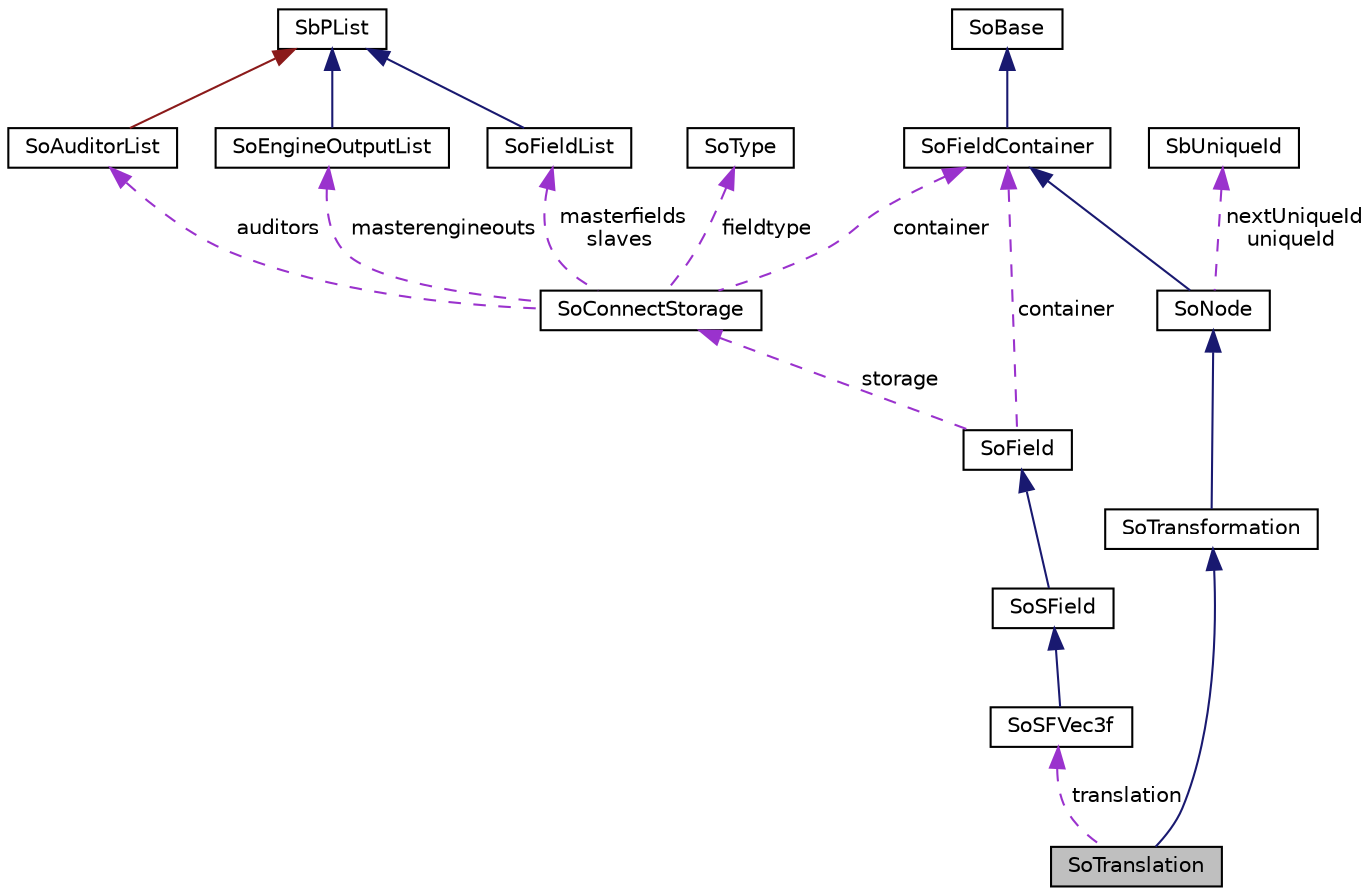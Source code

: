 digraph "SoTranslation"
{
 // LATEX_PDF_SIZE
  edge [fontname="Helvetica",fontsize="10",labelfontname="Helvetica",labelfontsize="10"];
  node [fontname="Helvetica",fontsize="10",shape=record];
  Node1 [label="SoTranslation",height=0.2,width=0.4,color="black", fillcolor="grey75", style="filled", fontcolor="black",tooltip="The SoTranslation class is a node type for specifying geometry translations."];
  Node2 -> Node1 [dir="back",color="midnightblue",fontsize="10",style="solid",fontname="Helvetica"];
  Node2 [label="SoTransformation",height=0.2,width=0.4,color="black", fillcolor="white", style="filled",URL="$classSoTransformation.html",tooltip="The SoTransformation class is the abstract base class for transformation nodes."];
  Node3 -> Node2 [dir="back",color="midnightblue",fontsize="10",style="solid",fontname="Helvetica"];
  Node3 [label="SoNode",height=0.2,width=0.4,color="black", fillcolor="white", style="filled",URL="$classSoNode.html",tooltip="The SoNode class is the base class for nodes used in scene graphs."];
  Node4 -> Node3 [dir="back",color="midnightblue",fontsize="10",style="solid",fontname="Helvetica"];
  Node4 [label="SoFieldContainer",height=0.2,width=0.4,color="black", fillcolor="white", style="filled",URL="$classSoFieldContainer.html",tooltip="The SoFieldContainer class is a base class for all classes that contain fields."];
  Node5 -> Node4 [dir="back",color="midnightblue",fontsize="10",style="solid",fontname="Helvetica"];
  Node5 [label="SoBase",height=0.2,width=0.4,color="black", fillcolor="white", style="filled",URL="$classSoBase.html",tooltip="The SoBase class is the top-level superclass for a number of class-hierarchies."];
  Node6 -> Node3 [dir="back",color="darkorchid3",fontsize="10",style="dashed",label=" nextUniqueId\nuniqueId" ,fontname="Helvetica"];
  Node6 [label="SbUniqueId",height=0.2,width=0.4,color="black", fillcolor="white", style="filled",URL="$classSbUniqueId.html",tooltip="SbUniqueId is an integer type for node identifiers."];
  Node7 -> Node1 [dir="back",color="darkorchid3",fontsize="10",style="dashed",label=" translation" ,fontname="Helvetica"];
  Node7 [label="SoSFVec3f",height=0.2,width=0.4,color="black", fillcolor="white", style="filled",URL="$classSoSFVec3f.html",tooltip="The SoSFVec3f class is a container for an SbVec3f vector."];
  Node8 -> Node7 [dir="back",color="midnightblue",fontsize="10",style="solid",fontname="Helvetica"];
  Node8 [label="SoSField",height=0.2,width=0.4,color="black", fillcolor="white", style="filled",URL="$classSoSField.html",tooltip="The SoSField class is the base class for fields which contains only a single value."];
  Node9 -> Node8 [dir="back",color="midnightblue",fontsize="10",style="solid",fontname="Helvetica"];
  Node9 [label="SoField",height=0.2,width=0.4,color="black", fillcolor="white", style="filled",URL="$classSoField.html",tooltip="The SoField class is the top-level abstract base class for fields."];
  Node4 -> Node9 [dir="back",color="darkorchid3",fontsize="10",style="dashed",label=" container" ,fontname="Helvetica"];
  Node10 -> Node9 [dir="back",color="darkorchid3",fontsize="10",style="dashed",label=" storage" ,fontname="Helvetica"];
  Node10 [label="SoConnectStorage",height=0.2,width=0.4,color="black", fillcolor="white", style="filled",URL="$classSoConnectStorage.html",tooltip=" "];
  Node11 -> Node10 [dir="back",color="darkorchid3",fontsize="10",style="dashed",label=" masterfields\nslaves" ,fontname="Helvetica"];
  Node11 [label="SoFieldList",height=0.2,width=0.4,color="black", fillcolor="white", style="filled",URL="$classSoFieldList.html",tooltip="The SoFieldList class is a container for pointers to SoField objects."];
  Node12 -> Node11 [dir="back",color="midnightblue",fontsize="10",style="solid",fontname="Helvetica"];
  Node12 [label="SbPList",height=0.2,width=0.4,color="black", fillcolor="white", style="filled",URL="$classSbPList.html",tooltip="The SbPList class is a container class for void pointers."];
  Node13 -> Node10 [dir="back",color="darkorchid3",fontsize="10",style="dashed",label=" auditors" ,fontname="Helvetica"];
  Node13 [label="SoAuditorList",height=0.2,width=0.4,color="black", fillcolor="white", style="filled",URL="$classSoAuditorList.html",tooltip="The SoAuditorList class is used to keep track of auditors for certain object classes."];
  Node12 -> Node13 [dir="back",color="firebrick4",fontsize="10",style="solid",fontname="Helvetica"];
  Node4 -> Node10 [dir="back",color="darkorchid3",fontsize="10",style="dashed",label=" container" ,fontname="Helvetica"];
  Node14 -> Node10 [dir="back",color="darkorchid3",fontsize="10",style="dashed",label=" fieldtype" ,fontname="Helvetica"];
  Node14 [label="SoType",height=0.2,width=0.4,color="black", fillcolor="white", style="filled",URL="$classSoType.html",tooltip="The SoType class is the basis for the runtime type system in Coin."];
  Node15 -> Node10 [dir="back",color="darkorchid3",fontsize="10",style="dashed",label=" masterengineouts" ,fontname="Helvetica"];
  Node15 [label="SoEngineOutputList",height=0.2,width=0.4,color="black", fillcolor="white", style="filled",URL="$classSoEngineOutputList.html",tooltip="The SoEngineOutputList class is a container for SoEngineOutput objects."];
  Node12 -> Node15 [dir="back",color="midnightblue",fontsize="10",style="solid",fontname="Helvetica"];
}
